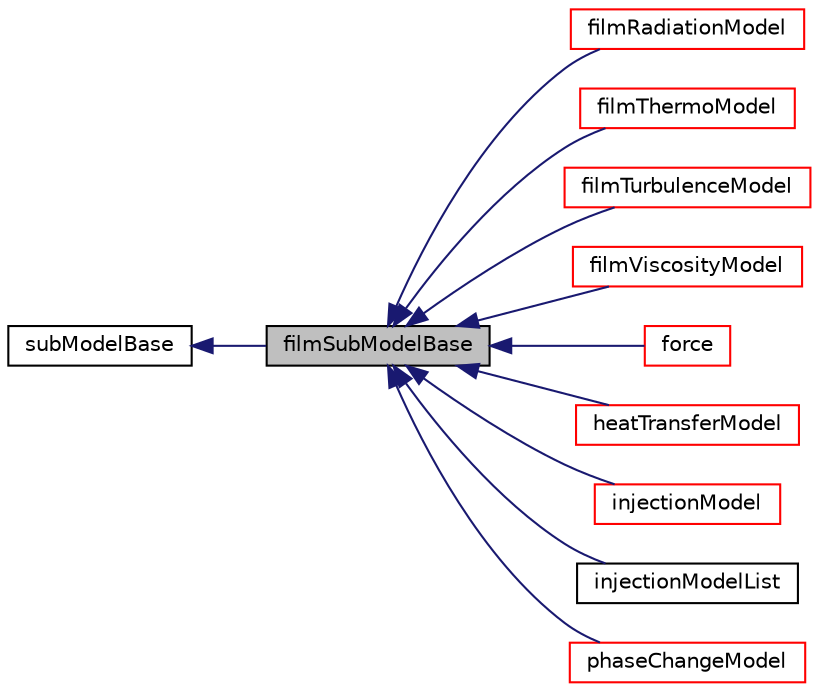 digraph "filmSubModelBase"
{
  bgcolor="transparent";
  edge [fontname="Helvetica",fontsize="10",labelfontname="Helvetica",labelfontsize="10"];
  node [fontname="Helvetica",fontsize="10",shape=record];
  rankdir="LR";
  Node1 [label="filmSubModelBase",height=0.2,width=0.4,color="black", fillcolor="grey75", style="filled", fontcolor="black"];
  Node2 -> Node1 [dir="back",color="midnightblue",fontsize="10",style="solid",fontname="Helvetica"];
  Node2 [label="subModelBase",height=0.2,width=0.4,color="black",URL="$a02556.html",tooltip="Base class for generic sub-models requiring to be read from dictionary. Provides a mechanism to read ..."];
  Node1 -> Node3 [dir="back",color="midnightblue",fontsize="10",style="solid",fontname="Helvetica"];
  Node3 [label="filmRadiationModel",height=0.2,width=0.4,color="red",URL="$a00799.html"];
  Node1 -> Node4 [dir="back",color="midnightblue",fontsize="10",style="solid",fontname="Helvetica"];
  Node4 [label="filmThermoModel",height=0.2,width=0.4,color="red",URL="$a00803.html"];
  Node1 -> Node5 [dir="back",color="midnightblue",fontsize="10",style="solid",fontname="Helvetica"];
  Node5 [label="filmTurbulenceModel",height=0.2,width=0.4,color="red",URL="$a00804.html",tooltip="Base class for film turbulence models. "];
  Node1 -> Node6 [dir="back",color="midnightblue",fontsize="10",style="solid",fontname="Helvetica"];
  Node6 [label="filmViscosityModel",height=0.2,width=0.4,color="red",URL="$a00805.html"];
  Node1 -> Node7 [dir="back",color="midnightblue",fontsize="10",style="solid",fontname="Helvetica"];
  Node7 [label="force",height=0.2,width=0.4,color="red",URL="$a00867.html",tooltip="Base class for film (stress-based) force models. "];
  Node1 -> Node8 [dir="back",color="midnightblue",fontsize="10",style="solid",fontname="Helvetica"];
  Node8 [label="heatTransferModel",height=0.2,width=0.4,color="red",URL="$a01005.html"];
  Node1 -> Node9 [dir="back",color="midnightblue",fontsize="10",style="solid",fontname="Helvetica"];
  Node9 [label="injectionModel",height=0.2,width=0.4,color="red",URL="$a01119.html",tooltip="Base class for film injection models, handling mass transfer from the film. "];
  Node1 -> Node10 [dir="back",color="midnightblue",fontsize="10",style="solid",fontname="Helvetica"];
  Node10 [label="injectionModelList",height=0.2,width=0.4,color="black",URL="$a01121.html"];
  Node1 -> Node11 [dir="back",color="midnightblue",fontsize="10",style="solid",fontname="Helvetica"];
  Node11 [label="phaseChangeModel",height=0.2,width=0.4,color="red",URL="$a01877.html"];
}
